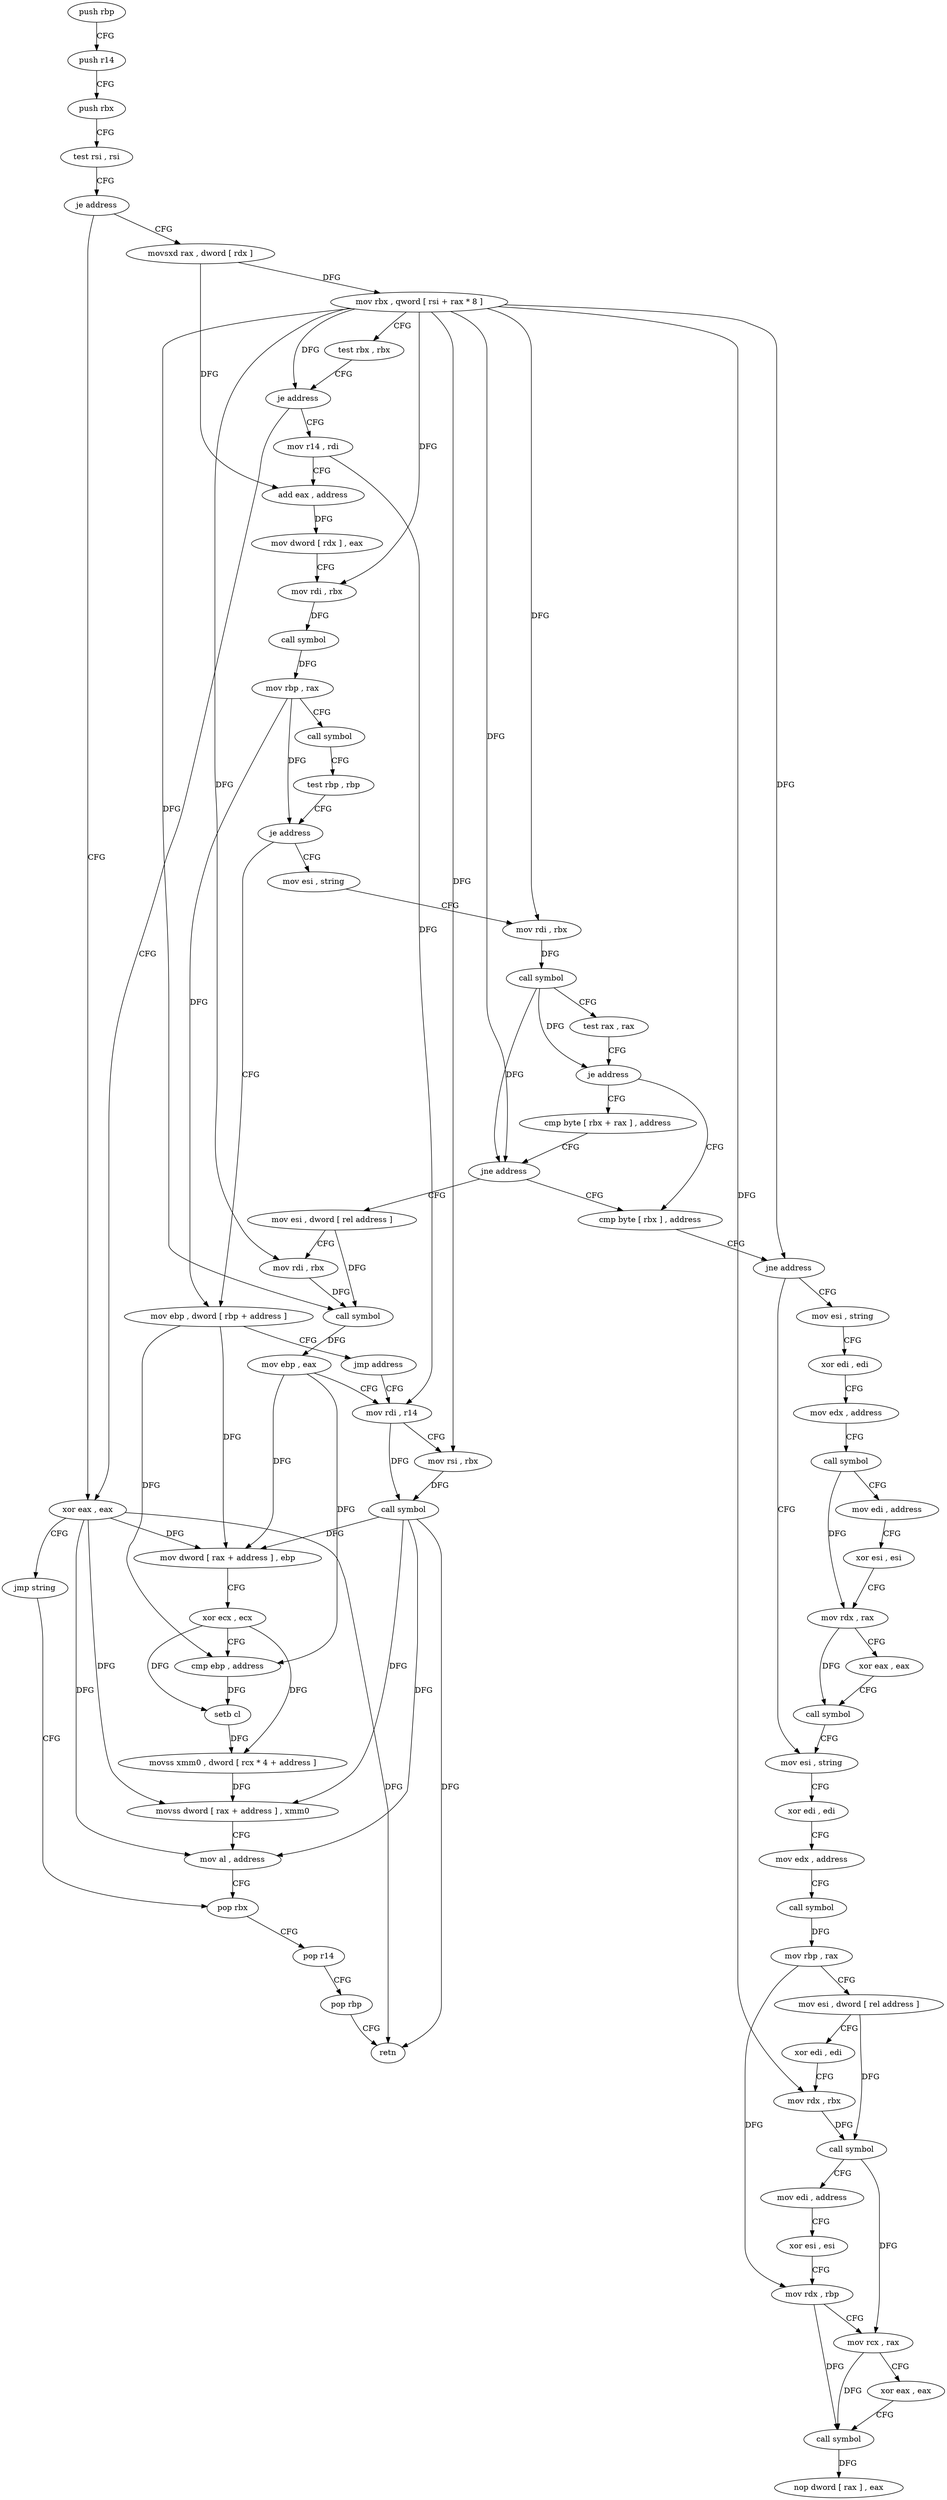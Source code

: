 digraph "func" {
"4249456" [label = "push rbp" ]
"4249457" [label = "push r14" ]
"4249459" [label = "push rbx" ]
"4249460" [label = "test rsi , rsi" ]
"4249463" [label = "je address" ]
"4249511" [label = "xor eax , eax" ]
"4249465" [label = "movsxd rax , dword [ rdx ]" ]
"4249513" [label = "jmp string" ]
"4249593" [label = "pop rbx" ]
"4249468" [label = "mov rbx , qword [ rsi + rax * 8 ]" ]
"4249472" [label = "test rbx , rbx" ]
"4249475" [label = "je address" ]
"4249477" [label = "mov r14 , rdi" ]
"4249594" [label = "pop r14" ]
"4249596" [label = "pop rbp" ]
"4249597" [label = "retn" ]
"4249480" [label = "add eax , address" ]
"4249483" [label = "mov dword [ rdx ] , eax" ]
"4249485" [label = "mov rdi , rbx" ]
"4249488" [label = "call symbol" ]
"4249493" [label = "mov rbp , rax" ]
"4249496" [label = "call symbol" ]
"4249501" [label = "test rbp , rbp" ]
"4249504" [label = "je address" ]
"4249515" [label = "mov esi , string" ]
"4249506" [label = "mov ebp , dword [ rbp + address ]" ]
"4249520" [label = "mov rdi , rbx" ]
"4249523" [label = "call symbol" ]
"4249528" [label = "test rax , rax" ]
"4249531" [label = "je address" ]
"4249598" [label = "cmp byte [ rbx ] , address" ]
"4249533" [label = "cmp byte [ rbx + rax ] , address" ]
"4249509" [label = "jmp address" ]
"4249555" [label = "mov rdi , r14" ]
"4249601" [label = "jne address" ]
"4249637" [label = "mov esi , string" ]
"4249603" [label = "mov esi , string" ]
"4249537" [label = "jne address" ]
"4249539" [label = "mov esi , dword [ rel address ]" ]
"4249558" [label = "mov rsi , rbx" ]
"4249561" [label = "call symbol" ]
"4249566" [label = "mov dword [ rax + address ] , ebp" ]
"4249569" [label = "xor ecx , ecx" ]
"4249571" [label = "cmp ebp , address" ]
"4249574" [label = "setb cl" ]
"4249577" [label = "movss xmm0 , dword [ rcx * 4 + address ]" ]
"4249586" [label = "movss dword [ rax + address ] , xmm0" ]
"4249591" [label = "mov al , address" ]
"4249642" [label = "xor edi , edi" ]
"4249644" [label = "mov edx , address" ]
"4249649" [label = "call symbol" ]
"4249654" [label = "mov rbp , rax" ]
"4249657" [label = "mov esi , dword [ rel address ]" ]
"4249663" [label = "xor edi , edi" ]
"4249665" [label = "mov rdx , rbx" ]
"4249668" [label = "call symbol" ]
"4249673" [label = "mov edi , address" ]
"4249678" [label = "xor esi , esi" ]
"4249680" [label = "mov rdx , rbp" ]
"4249683" [label = "mov rcx , rax" ]
"4249686" [label = "xor eax , eax" ]
"4249688" [label = "call symbol" ]
"4249693" [label = "nop dword [ rax ] , eax" ]
"4249608" [label = "xor edi , edi" ]
"4249610" [label = "mov edx , address" ]
"4249615" [label = "call symbol" ]
"4249620" [label = "mov edi , address" ]
"4249625" [label = "xor esi , esi" ]
"4249627" [label = "mov rdx , rax" ]
"4249630" [label = "xor eax , eax" ]
"4249632" [label = "call symbol" ]
"4249545" [label = "mov rdi , rbx" ]
"4249548" [label = "call symbol" ]
"4249553" [label = "mov ebp , eax" ]
"4249456" -> "4249457" [ label = "CFG" ]
"4249457" -> "4249459" [ label = "CFG" ]
"4249459" -> "4249460" [ label = "CFG" ]
"4249460" -> "4249463" [ label = "CFG" ]
"4249463" -> "4249511" [ label = "CFG" ]
"4249463" -> "4249465" [ label = "CFG" ]
"4249511" -> "4249513" [ label = "CFG" ]
"4249511" -> "4249597" [ label = "DFG" ]
"4249511" -> "4249566" [ label = "DFG" ]
"4249511" -> "4249586" [ label = "DFG" ]
"4249511" -> "4249591" [ label = "DFG" ]
"4249465" -> "4249468" [ label = "DFG" ]
"4249465" -> "4249480" [ label = "DFG" ]
"4249513" -> "4249593" [ label = "CFG" ]
"4249593" -> "4249594" [ label = "CFG" ]
"4249468" -> "4249472" [ label = "CFG" ]
"4249468" -> "4249475" [ label = "DFG" ]
"4249468" -> "4249485" [ label = "DFG" ]
"4249468" -> "4249520" [ label = "DFG" ]
"4249468" -> "4249601" [ label = "DFG" ]
"4249468" -> "4249537" [ label = "DFG" ]
"4249468" -> "4249558" [ label = "DFG" ]
"4249468" -> "4249665" [ label = "DFG" ]
"4249468" -> "4249545" [ label = "DFG" ]
"4249468" -> "4249548" [ label = "DFG" ]
"4249472" -> "4249475" [ label = "CFG" ]
"4249475" -> "4249511" [ label = "CFG" ]
"4249475" -> "4249477" [ label = "CFG" ]
"4249477" -> "4249480" [ label = "CFG" ]
"4249477" -> "4249555" [ label = "DFG" ]
"4249594" -> "4249596" [ label = "CFG" ]
"4249596" -> "4249597" [ label = "CFG" ]
"4249480" -> "4249483" [ label = "DFG" ]
"4249483" -> "4249485" [ label = "CFG" ]
"4249485" -> "4249488" [ label = "DFG" ]
"4249488" -> "4249493" [ label = "DFG" ]
"4249493" -> "4249496" [ label = "CFG" ]
"4249493" -> "4249504" [ label = "DFG" ]
"4249493" -> "4249506" [ label = "DFG" ]
"4249496" -> "4249501" [ label = "CFG" ]
"4249501" -> "4249504" [ label = "CFG" ]
"4249504" -> "4249515" [ label = "CFG" ]
"4249504" -> "4249506" [ label = "CFG" ]
"4249515" -> "4249520" [ label = "CFG" ]
"4249506" -> "4249509" [ label = "CFG" ]
"4249506" -> "4249566" [ label = "DFG" ]
"4249506" -> "4249571" [ label = "DFG" ]
"4249520" -> "4249523" [ label = "DFG" ]
"4249523" -> "4249528" [ label = "CFG" ]
"4249523" -> "4249531" [ label = "DFG" ]
"4249523" -> "4249537" [ label = "DFG" ]
"4249528" -> "4249531" [ label = "CFG" ]
"4249531" -> "4249598" [ label = "CFG" ]
"4249531" -> "4249533" [ label = "CFG" ]
"4249598" -> "4249601" [ label = "CFG" ]
"4249533" -> "4249537" [ label = "CFG" ]
"4249509" -> "4249555" [ label = "CFG" ]
"4249555" -> "4249558" [ label = "CFG" ]
"4249555" -> "4249561" [ label = "DFG" ]
"4249601" -> "4249637" [ label = "CFG" ]
"4249601" -> "4249603" [ label = "CFG" ]
"4249637" -> "4249642" [ label = "CFG" ]
"4249603" -> "4249608" [ label = "CFG" ]
"4249537" -> "4249598" [ label = "CFG" ]
"4249537" -> "4249539" [ label = "CFG" ]
"4249539" -> "4249545" [ label = "CFG" ]
"4249539" -> "4249548" [ label = "DFG" ]
"4249558" -> "4249561" [ label = "DFG" ]
"4249561" -> "4249566" [ label = "DFG" ]
"4249561" -> "4249597" [ label = "DFG" ]
"4249561" -> "4249586" [ label = "DFG" ]
"4249561" -> "4249591" [ label = "DFG" ]
"4249566" -> "4249569" [ label = "CFG" ]
"4249569" -> "4249571" [ label = "CFG" ]
"4249569" -> "4249574" [ label = "DFG" ]
"4249569" -> "4249577" [ label = "DFG" ]
"4249571" -> "4249574" [ label = "DFG" ]
"4249574" -> "4249577" [ label = "DFG" ]
"4249577" -> "4249586" [ label = "DFG" ]
"4249586" -> "4249591" [ label = "CFG" ]
"4249591" -> "4249593" [ label = "CFG" ]
"4249642" -> "4249644" [ label = "CFG" ]
"4249644" -> "4249649" [ label = "CFG" ]
"4249649" -> "4249654" [ label = "DFG" ]
"4249654" -> "4249657" [ label = "CFG" ]
"4249654" -> "4249680" [ label = "DFG" ]
"4249657" -> "4249663" [ label = "CFG" ]
"4249657" -> "4249668" [ label = "DFG" ]
"4249663" -> "4249665" [ label = "CFG" ]
"4249665" -> "4249668" [ label = "DFG" ]
"4249668" -> "4249673" [ label = "CFG" ]
"4249668" -> "4249683" [ label = "DFG" ]
"4249673" -> "4249678" [ label = "CFG" ]
"4249678" -> "4249680" [ label = "CFG" ]
"4249680" -> "4249683" [ label = "CFG" ]
"4249680" -> "4249688" [ label = "DFG" ]
"4249683" -> "4249686" [ label = "CFG" ]
"4249683" -> "4249688" [ label = "DFG" ]
"4249686" -> "4249688" [ label = "CFG" ]
"4249688" -> "4249693" [ label = "DFG" ]
"4249608" -> "4249610" [ label = "CFG" ]
"4249610" -> "4249615" [ label = "CFG" ]
"4249615" -> "4249620" [ label = "CFG" ]
"4249615" -> "4249627" [ label = "DFG" ]
"4249620" -> "4249625" [ label = "CFG" ]
"4249625" -> "4249627" [ label = "CFG" ]
"4249627" -> "4249630" [ label = "CFG" ]
"4249627" -> "4249632" [ label = "DFG" ]
"4249630" -> "4249632" [ label = "CFG" ]
"4249632" -> "4249637" [ label = "CFG" ]
"4249545" -> "4249548" [ label = "DFG" ]
"4249548" -> "4249553" [ label = "DFG" ]
"4249553" -> "4249555" [ label = "CFG" ]
"4249553" -> "4249566" [ label = "DFG" ]
"4249553" -> "4249571" [ label = "DFG" ]
}
